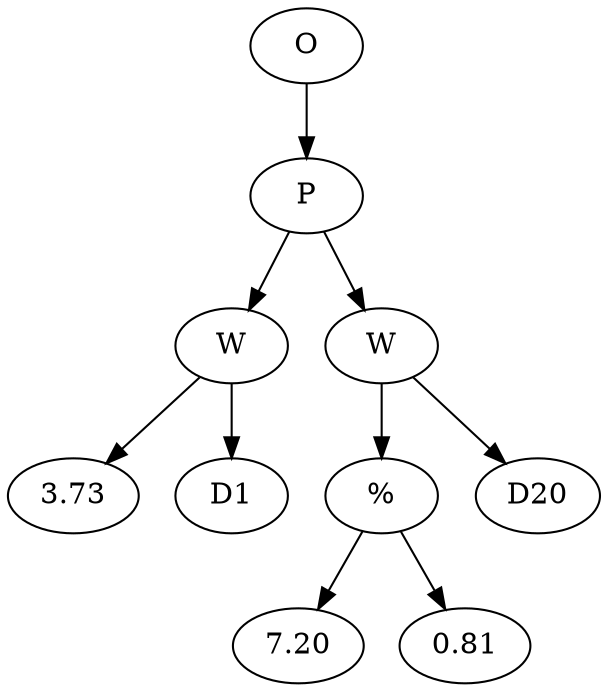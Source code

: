 // Tree
digraph {
	5729915 [label=O]
	5729916 [label=P]
	5729915 -> 5729916
	5729917 [label=W]
	5729916 -> 5729917
	5729918 [label=3.73]
	5729917 -> 5729918
	5729919 [label=D1]
	5729917 -> 5729919
	5729920 [label=W]
	5729916 -> 5729920
	5729921 [label="%"]
	5729920 -> 5729921
	5729922 [label=7.20]
	5729921 -> 5729922
	5729923 [label=0.81]
	5729921 -> 5729923
	5729924 [label=D20]
	5729920 -> 5729924
}
